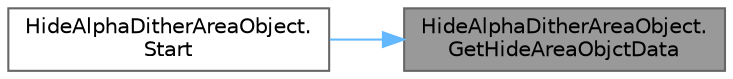 digraph "HideAlphaDitherAreaObject.GetHideAreaObjctData"
{
 // LATEX_PDF_SIZE
  bgcolor="transparent";
  edge [fontname=Helvetica,fontsize=10,labelfontname=Helvetica,labelfontsize=10];
  node [fontname=Helvetica,fontsize=10,shape=box,height=0.2,width=0.4];
  rankdir="RL";
  Node1 [id="Node000001",label="HideAlphaDitherAreaObject.\lGetHideAreaObjctData",height=0.2,width=0.4,color="gray40", fillcolor="grey60", style="filled", fontcolor="black",tooltip=" "];
  Node1 -> Node2 [id="edge1_Node000001_Node000002",dir="back",color="steelblue1",style="solid",tooltip=" "];
  Node2 [id="Node000002",label="HideAlphaDitherAreaObject.\lStart",height=0.2,width=0.4,color="grey40", fillcolor="white", style="filled",URL="$class_hide_alpha_dither_area_object.html#aa6c65abe616ad44fc4b59fc8dba81c52",tooltip=" "];
}

